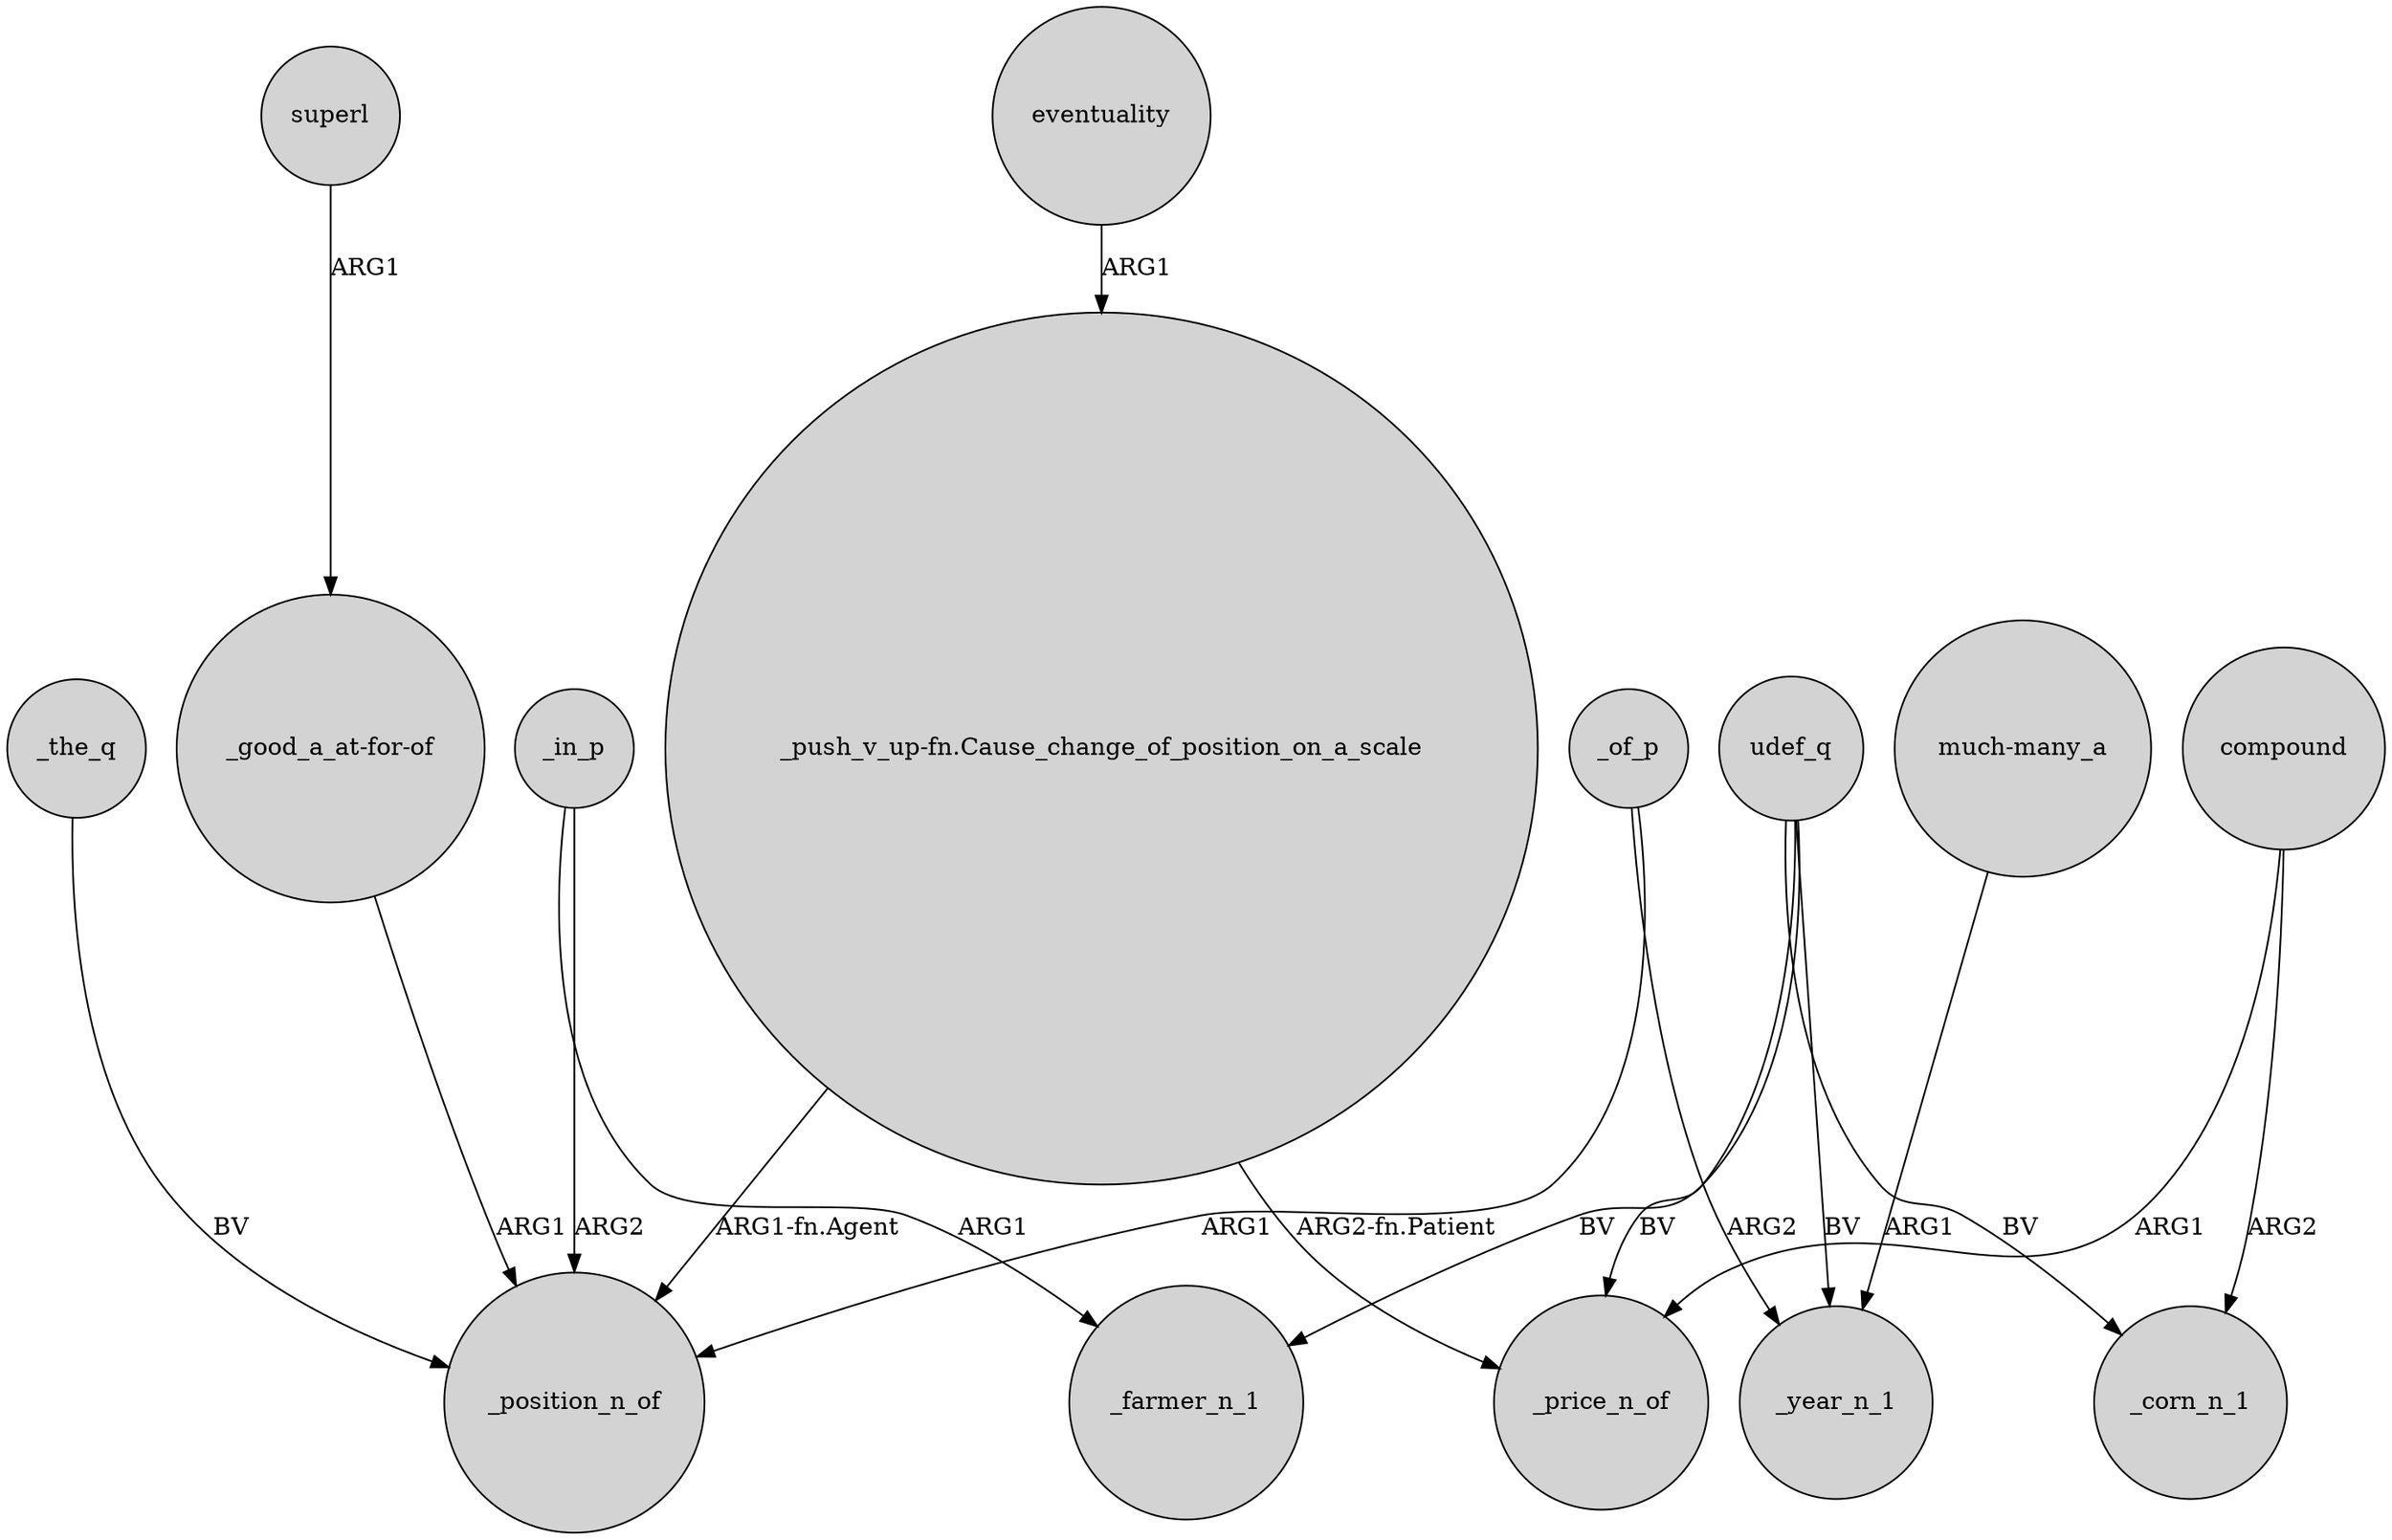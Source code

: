 digraph {
	node [shape=circle style=filled]
	udef_q -> _farmer_n_1 [label=BV]
	_the_q -> _position_n_of [label=BV]
	udef_q -> _year_n_1 [label=BV]
	superl -> "_good_a_at-for-of" [label=ARG1]
	"_good_a_at-for-of" -> _position_n_of [label=ARG1]
	udef_q -> _price_n_of [label=BV]
	_in_p -> _position_n_of [label=ARG2]
	eventuality -> "_push_v_up-fn.Cause_change_of_position_on_a_scale" [label=ARG1]
	compound -> _price_n_of [label=ARG1]
	compound -> _corn_n_1 [label=ARG2]
	_of_p -> _year_n_1 [label=ARG2]
	"_push_v_up-fn.Cause_change_of_position_on_a_scale" -> _price_n_of [label="ARG2-fn.Patient"]
	"much-many_a" -> _year_n_1 [label=ARG1]
	"_push_v_up-fn.Cause_change_of_position_on_a_scale" -> _position_n_of [label="ARG1-fn.Agent"]
	_of_p -> _position_n_of [label=ARG1]
	udef_q -> _corn_n_1 [label=BV]
	_in_p -> _farmer_n_1 [label=ARG1]
}
